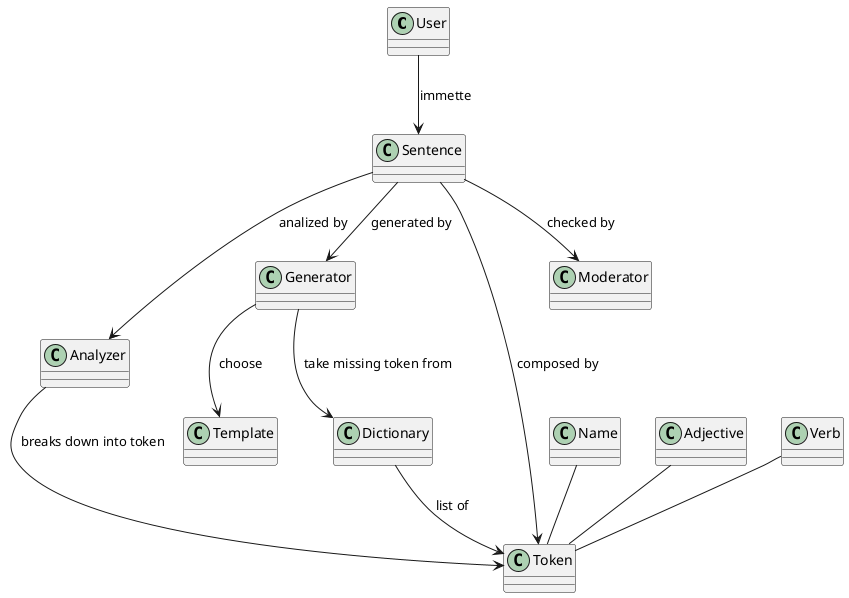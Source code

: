 @startuml Domain_Model

User --> Sentence : immette
Sentence --> Analyzer: analized by
Sentence --> Generator: generated by
'Generator --> Sentence
Sentence --> Token: composed by
Sentence --> Moderator: checked by
Generator --> Template: choose
Generator --> Dictionary: take missing token from
Dictionary --> Token: list of
Analyzer --> Token: breaks down into token

Name -- Token
Adjective -- Token
Verb -- Token






@enduml